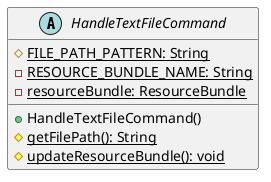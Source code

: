 @startuml

    abstract class HandleTextFileCommand {
        {static} #FILE_PATH_PATTERN: String
        {static} -RESOURCE_BUNDLE_NAME: String
        {static} -resourceBundle: ResourceBundle
        +HandleTextFileCommand()
        {static} #getFilePath(): String
        {static} #updateResourceBundle(): void
    }

@enduml
